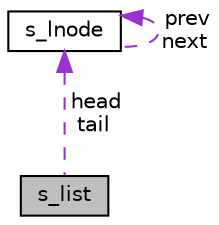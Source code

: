 digraph "s_list"
{
  edge [fontname="Helvetica",fontsize="10",labelfontname="Helvetica",labelfontsize="10"];
  node [fontname="Helvetica",fontsize="10",shape=record];
  Node1 [label="s_list",height=0.2,width=0.4,color="black", fillcolor="grey75", style="filled", fontcolor="black"];
  Node2 -> Node1 [dir="back",color="darkorchid3",fontsize="10",style="dashed",label=" head\ntail" ];
  Node2 [label="s_lnode",height=0.2,width=0.4,color="black", fillcolor="white", style="filled",URL="$structs__lnode.html"];
  Node2 -> Node2 [dir="back",color="darkorchid3",fontsize="10",style="dashed",label=" prev\nnext" ];
}
